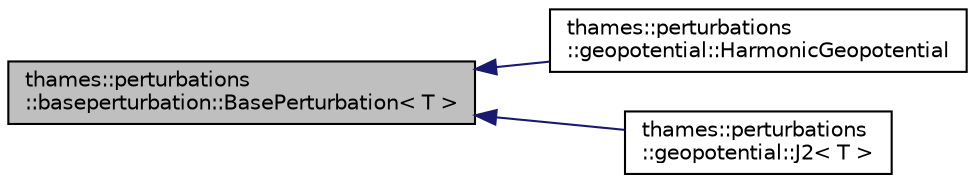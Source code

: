 digraph "thames::perturbations::baseperturbation::BasePerturbation&lt; T &gt;"
{
 // LATEX_PDF_SIZE
  edge [fontname="Helvetica",fontsize="10",labelfontname="Helvetica",labelfontsize="10"];
  node [fontname="Helvetica",fontsize="10",shape=record];
  rankdir="LR";
  Node1 [label="thames::perturbations\l::baseperturbation::BasePerturbation\< T \>",height=0.2,width=0.4,color="black", fillcolor="grey75", style="filled", fontcolor="black",tooltip="Class for the base perturbation."];
  Node1 -> Node2 [dir="back",color="midnightblue",fontsize="10",style="solid",fontname="Helvetica"];
  Node2 [label="thames::perturbations\l::geopotential::HarmonicGeopotential",height=0.2,width=0.4,color="black", fillcolor="white", style="filled",URL="$classthames_1_1perturbations_1_1geopotential_1_1HarmonicGeopotential.html",tooltip=" "];
  Node1 -> Node3 [dir="back",color="midnightblue",fontsize="10",style="solid",fontname="Helvetica"];
  Node3 [label="thames::perturbations\l::geopotential::J2\< T \>",height=0.2,width=0.4,color="black", fillcolor="white", style="filled",URL="$classthames_1_1perturbations_1_1geopotential_1_1J2.html",tooltip="Class for the perturbation resulting from the J2-term."];
}
